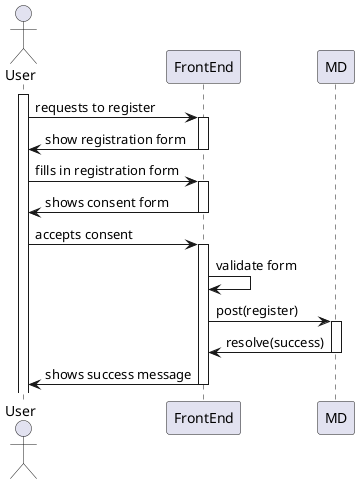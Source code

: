@startuml
actor User
participant FrontEnd as FE
participant MD as MD

activate User
User -> FE: requests to register
activate FE
FE -> User: show registration form
deactivate FE
User -> FE: fills in registration form
activate FE
FE -> User: shows consent form
deactivate FE
User -> FE: accepts consent

activate FE
FE -> FE: validate form
FE -> MD: post(register)
activate MD
MD -> FE: resolve(success)
deactivate MD
FE -> User: shows success message
deactivate FE


@enduml
